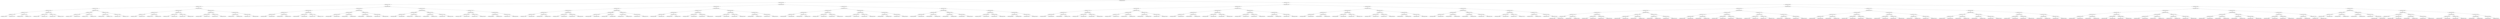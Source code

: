 digraph G{
912535903 [label="Node{data=[6603, 6603]}"]
912535903 -> 571936115
571936115 [label="Node{data=[5860, 5860]}"]
571936115 -> 838278185
838278185 [label="Node{data=[2687, 2687]}"]
838278185 -> 339907081
339907081 [label="Node{data=[1252, 1252]}"]
339907081 -> 54245143
54245143 [label="Node{data=[1236, 1236]}"]
54245143 -> 425545366
425545366 [label="Node{data=[1228, 1228]}"]
425545366 -> 272768960
272768960 [label="Node{data=[1224, 1224]}"]
272768960 -> 277873947
277873947 [label="Node{data=[1047, 1047]}"]
277873947 -> 1313708817
1313708817 [label="Node{data=[1042, 1042]}"]
277873947 -> 1024939440
1024939440 [label="Node{data=[1223, 1223]}"]
272768960 -> 1026286029
1026286029 [label="Node{data=[1226, 1226]}"]
1026286029 -> 763593646
763593646 [label="Node{data=[1225, 1225]}"]
1026286029 -> 263454748
263454748 [label="Node{data=[1227, 1227]}"]
425545366 -> 134839951
134839951 [label="Node{data=[1232, 1232]}"]
134839951 -> 1783546826
1783546826 [label="Node{data=[1230, 1230]}"]
1783546826 -> 1541518302
1541518302 [label="Node{data=[1229, 1229]}"]
1783546826 -> 1954217054
1954217054 [label="Node{data=[1231, 1231]}"]
134839951 -> 927209816
927209816 [label="Node{data=[1234, 1234]}"]
927209816 -> 730389737
730389737 [label="Node{data=[1233, 1233]}"]
927209816 -> 2099377413
2099377413 [label="Node{data=[1235, 1235]}"]
54245143 -> 1587179251
1587179251 [label="Node{data=[1244, 1244]}"]
1587179251 -> 1224946337
1224946337 [label="Node{data=[1240, 1240]}"]
1224946337 -> 612483324
612483324 [label="Node{data=[1238, 1238]}"]
612483324 -> 1450868916
1450868916 [label="Node{data=[1237, 1237]}"]
612483324 -> 1528463742
1528463742 [label="Node{data=[1239, 1239]}"]
1224946337 -> 198977158
198977158 [label="Node{data=[1242, 1242]}"]
198977158 -> 569409825
569409825 [label="Node{data=[1241, 1241]}"]
198977158 -> 596494987
596494987 [label="Node{data=[1243, 1243]}"]
1587179251 -> 739491573
739491573 [label="Node{data=[1248, 1248]}"]
739491573 -> 1175537127
1175537127 [label="Node{data=[1246, 1246]}"]
1175537127 -> 1674390925
1674390925 [label="Node{data=[1245, 1245]}"]
1175537127 -> 786004717
786004717 [label="Node{data=[1247, 1247]}"]
739491573 -> 529305045
529305045 [label="Node{data=[1250, 1250]}"]
529305045 -> 1409211838
1409211838 [label="Node{data=[1249, 1249]}"]
529305045 -> 1507140361
1507140361 [label="Node{data=[1251, 1251]}"]
339907081 -> 1010709708
1010709708 [label="Node{data=[2538, 2538]}"]
1010709708 -> 1193796795
1193796795 [label="Node{data=[1850, 1850]}"]
1193796795 -> 1645335244
1645335244 [label="Node{data=[1256, 1256]}"]
1645335244 -> 304904428
304904428 [label="Node{data=[1254, 1254]}"]
304904428 -> 1610196529
1610196529 [label="Node{data=[1253, 1253]}"]
304904428 -> 662930249
662930249 [label="Node{data=[1255, 1255]}"]
1645335244 -> 1273537223
1273537223 [label="Node{data=[1848, 1848]}"]
1273537223 -> 988960846
988960846 [label="Node{data=[1257, 1257]}"]
1273537223 -> 673753359
673753359 [label="Node{data=[1849, 1849]}"]
1193796795 -> 319483528
319483528 [label="Node{data=[2207, 2207]}"]
319483528 -> 502958260
502958260 [label="Node{data=[1852, 1852]}"]
502958260 -> 904041325
904041325 [label="Node{data=[1851, 1851]}"]
502958260 -> 1483678735
1483678735 [label="Node{data=[2160, 2160]}"]
319483528 -> 475393828
475393828 [label="Node{data=[2440, 2440]}"]
475393828 -> 1428384562
1428384562 [label="Node{data=[2225, 2225]}"]
475393828 -> 1954276096
1954276096 [label="Node{data=[2456, 2456]}"]
1010709708 -> 1435893468
1435893468 [label="Node{data=[2546, 2546]}"]
1435893468 -> 1720321925
1720321925 [label="Node{data=[2542, 2542]}"]
1720321925 -> 683580061
683580061 [label="Node{data=[2540, 2540]}"]
683580061 -> 58068841
58068841 [label="Node{data=[2539, 2539]}"]
683580061 -> 2037347013
2037347013 [label="Node{data=[2541, 2541]}"]
1720321925 -> 1332732994
1332732994 [label="Node{data=[2544, 2544]}"]
1332732994 -> 324658496
324658496 [label="Node{data=[2543, 2543]}"]
1332732994 -> 552058117
552058117 [label="Node{data=[2545, 2545]}"]
1435893468 -> 572267142
572267142 [label="Node{data=[2550, 2550]}"]
572267142 -> 316778355
316778355 [label="Node{data=[2548, 2548]}"]
316778355 -> 1322132362
1322132362 [label="Node{data=[2547, 2547]}"]
316778355 -> 1406968003
1406968003 [label="Node{data=[2549, 2549]}"]
572267142 -> 299259924
299259924 [label="Node{data=[2685, 2685]}"]
299259924 -> 244563810
244563810 [label="Node{data=[2551, 2551]}"]
299259924 -> 838733641
838733641 [label="Node{data=[2686, 2686]}"]
838278185 -> 118647565
118647565 [label="Node{data=[3965, 3965]}"]
118647565 -> 614958339
614958339 [label="Node{data=[3665, 3665]}"]
614958339 -> 937186906
937186906 [label="Node{data=[2695, 2695]}"]
937186906 -> 1989772207
1989772207 [label="Node{data=[2691, 2691]}"]
1989772207 -> 1648870514
1648870514 [label="Node{data=[2689, 2689]}"]
1648870514 -> 2052115108
2052115108 [label="Node{data=[2688, 2688]}"]
1648870514 -> 795553074
795553074 [label="Node{data=[2690, 2690]}"]
1989772207 -> 357914507
357914507 [label="Node{data=[2693, 2693]}"]
357914507 -> 1240298759
1240298759 [label="Node{data=[2692, 2692]}"]
357914507 -> 890540916
890540916 [label="Node{data=[2694, 2694]}"]
937186906 -> 1130379865
1130379865 [label="Node{data=[2699, 2699]}"]
1130379865 -> 2092352689
2092352689 [label="Node{data=[2697, 2697]}"]
2092352689 -> 1590809453
1590809453 [label="Node{data=[2696, 2696]}"]
2092352689 -> 1330607344
1330607344 [label="Node{data=[2698, 2698]}"]
1130379865 -> 222244274
222244274 [label="Node{data=[2731, 2731]}"]
222244274 -> 1206318056
1206318056 [label="Node{data=[2700, 2700]}"]
222244274 -> 402393794
402393794 [label="Node{data=[2744, 2744]}"]
614958339 -> 597693497
597693497 [label="Node{data=[3957, 3957]}"]
597693497 -> 1460072258
1460072258 [label="Node{data=[3953, 3953]}"]
1460072258 -> 655306745
655306745 [label="Node{data=[3932, 3932]}"]
655306745 -> 1347591104
1347591104 [label="Node{data=[3668, 3668]}"]
655306745 -> 1945132079
1945132079 [label="Node{data=[3952, 3952]}"]
1460072258 -> 334287340
334287340 [label="Node{data=[3955, 3955]}"]
334287340 -> 1304577167
1304577167 [label="Node{data=[3954, 3954]}"]
334287340 -> 151673452
151673452 [label="Node{data=[3956, 3956]}"]
597693497 -> 2028629574
2028629574 [label="Node{data=[3961, 3961]}"]
2028629574 -> 234660614
234660614 [label="Node{data=[3959, 3959]}"]
234660614 -> 1380280330
1380280330 [label="Node{data=[3958, 3958]}"]
234660614 -> 164073748
164073748 [label="Node{data=[3960, 3960]}"]
2028629574 -> 586434100
586434100 [label="Node{data=[3963, 3963]}"]
586434100 -> 1249392127
1249392127 [label="Node{data=[3962, 3962]}"]
586434100 -> 864289154
864289154 [label="Node{data=[3964, 3964]}"]
118647565 -> 108947927
108947927 [label="Node{data=[4346, 4346]}"]
108947927 -> 104549066
104549066 [label="Node{data=[4338, 4338]}"]
104549066 -> 224870463
224870463 [label="Node{data=[3969, 3969]}"]
224870463 -> 511498240
511498240 [label="Node{data=[3967, 3967]}"]
511498240 -> 1807297225
1807297225 [label="Node{data=[3966, 3966]}"]
511498240 -> 931680366
931680366 [label="Node{data=[3968, 3968]}"]
224870463 -> 14256152
14256152 [label="Node{data=[4336, 4336]}"]
14256152 -> 2015227099
2015227099 [label="Node{data=[4129, 4129]}"]
14256152 -> 1515220595
1515220595 [label="Node{data=[4337, 4337]}"]
104549066 -> 791567991
791567991 [label="Node{data=[4342, 4342]}"]
791567991 -> 1669044930
1669044930 [label="Node{data=[4340, 4340]}"]
1669044930 -> 1956108610
1956108610 [label="Node{data=[4339, 4339]}"]
1669044930 -> 770511445
770511445 [label="Node{data=[4341, 4341]}"]
791567991 -> 1894595705
1894595705 [label="Node{data=[4344, 4344]}"]
1894595705 -> 1342117164
1342117164 [label="Node{data=[4343, 4343]}"]
1894595705 -> 99129432
99129432 [label="Node{data=[4345, 4345]}"]
108947927 -> 1079135498
1079135498 [label="Node{data=[5277, 5277]}"]
1079135498 -> 1497743245
1497743245 [label="Node{data=[4350, 4350]}"]
1497743245 -> 1847891964
1847891964 [label="Node{data=[4348, 4348]}"]
1847891964 -> 802154552
802154552 [label="Node{data=[4347, 4347]}"]
1847891964 -> 2099763926
2099763926 [label="Node{data=[4349, 4349]}"]
1497743245 -> 166378280
166378280 [label="Node{data=[4352, 4352]}"]
166378280 -> 1127962270
1127962270 [label="Node{data=[4351, 4351]}"]
166378280 -> 325449961
325449961 [label="Node{data=[4353, 4353]}"]
1079135498 -> 1356296505
1356296505 [label="Node{data=[5585, 5585]}"]
1356296505 -> 213427184
213427184 [label="Node{data=[5336, 5336]}"]
213427184 -> 363764575
363764575 [label="Node{data=[5305, 5305]}"]
213427184 -> 699435955
699435955 [label="Node{data=[5544, 5544]}"]
1356296505 -> 1116043525
1116043525 [label="Node{data=[5613, 5613]}"]
1116043525 -> 191620486
191620486 [label="Node{data=[5601, 5601]}"]
1116043525 -> 1786700759
1786700759 [label="Node{data=[5846, 5846]}"]
571936115 -> 1203634232
1203634232 [label="Node{data=[6505, 6505]}"]
1203634232 -> 773457051
773457051 [label="Node{data=[6348, 6348]}"]
773457051 -> 2055836427
2055836427 [label="Node{data=[6332, 6332]}"]
2055836427 -> 1744091094
1744091094 [label="Node{data=[6230, 6230]}"]
1744091094 -> 1350358224
1350358224 [label="Node{data=[6200, 6200]}"]
1350358224 -> 784084120
784084120 [label="Node{data=[6198, 6198]}"]
784084120 -> 404485007
404485007 [label="Node{data=[6197, 6197]}"]
784084120 -> 1511239005
1511239005 [label="Node{data=[6199, 6199]}"]
1350358224 -> 1828665499
1828665499 [label="Node{data=[6228, 6228]}"]
1828665499 -> 602411376
602411376 [label="Node{data=[6201, 6201]}"]
1828665499 -> 1680349449
1680349449 [label="Node{data=[6229, 6229]}"]
1744091094 -> 588654996
588654996 [label="Node{data=[6265, 6265]}"]
588654996 -> 909702797
909702797 [label="Node{data=[6232, 6232]}"]
909702797 -> 1429734059
1429734059 [label="Node{data=[6231, 6231]}"]
909702797 -> 1912387924
1912387924 [label="Node{data=[6239, 6239]}"]
588654996 -> 1664377974
1664377974 [label="Node{data=[6308, 6308]}"]
1664377974 -> 306801155
306801155 [label="Node{data=[6302, 6302]}"]
1664377974 -> 133242811
133242811 [label="Node{data=[6309, 6309]}"]
2055836427 -> 324214792
324214792 [label="Node{data=[6340, 6340]}"]
324214792 -> 1392828864
1392828864 [label="Node{data=[6336, 6336]}"]
1392828864 -> 172261585
172261585 [label="Node{data=[6334, 6334]}"]
172261585 -> 88558309
88558309 [label="Node{data=[6333, 6333]}"]
172261585 -> 262043941
262043941 [label="Node{data=[6335, 6335]}"]
1392828864 -> 2078311415
2078311415 [label="Node{data=[6338, 6338]}"]
2078311415 -> 1435293266
1435293266 [label="Node{data=[6337, 6337]}"]
2078311415 -> 1789116004
1789116004 [label="Node{data=[6339, 6339]}"]
324214792 -> 378053956
378053956 [label="Node{data=[6344, 6344]}"]
378053956 -> 1770550105
1770550105 [label="Node{data=[6342, 6342]}"]
1770550105 -> 1510278780
1510278780 [label="Node{data=[6341, 6341]}"]
1770550105 -> 765645766
765645766 [label="Node{data=[6343, 6343]}"]
378053956 -> 2127819187
2127819187 [label="Node{data=[6346, 6346]}"]
2127819187 -> 1424705419
1424705419 [label="Node{data=[6345, 6345]}"]
2127819187 -> 640650636
640650636 [label="Node{data=[6347, 6347]}"]
773457051 -> 489182828
489182828 [label="Node{data=[6385, 6385]}"]
489182828 -> 2081907219
2081907219 [label="Node{data=[6377, 6377]}"]
2081907219 -> 1917756677
1917756677 [label="Node{data=[6368, 6368]}"]
1917756677 -> 676795693
676795693 [label="Node{data=[6350, 6350]}"]
676795693 -> 2006166909
2006166909 [label="Node{data=[6349, 6349]}"]
676795693 -> 810765926
810765926 [label="Node{data=[6351, 6351]}"]
1917756677 -> 934454244
934454244 [label="Node{data=[6375, 6375]}"]
934454244 -> 660354626
660354626 [label="Node{data=[6374, 6374]}"]
934454244 -> 1305386897
1305386897 [label="Node{data=[6376, 6376]}"]
2081907219 -> 1732565040
1732565040 [label="Node{data=[6381, 6381]}"]
1732565040 -> 1170995903
1170995903 [label="Node{data=[6379, 6379]}"]
1170995903 -> 56834658
56834658 [label="Node{data=[6378, 6378]}"]
1170995903 -> 988290952
988290952 [label="Node{data=[6380, 6380]}"]
1732565040 -> 2066535869
2066535869 [label="Node{data=[6383, 6383]}"]
2066535869 -> 1630066277
1630066277 [label="Node{data=[6382, 6382]}"]
2066535869 -> 2072137736
2072137736 [label="Node{data=[6384, 6384]}"]
489182828 -> 23856303
23856303 [label="Node{data=[6393, 6393]}"]
23856303 -> 477149186
477149186 [label="Node{data=[6389, 6389]}"]
477149186 -> 994889239
994889239 [label="Node{data=[6387, 6387]}"]
994889239 -> 1386732390
1386732390 [label="Node{data=[6386, 6386]}"]
994889239 -> 865072353
865072353 [label="Node{data=[6388, 6388]}"]
477149186 -> 707197498
707197498 [label="Node{data=[6391, 6391]}"]
707197498 -> 2001184031
2001184031 [label="Node{data=[6390, 6390]}"]
707197498 -> 467086458
467086458 [label="Node{data=[6392, 6392]}"]
23856303 -> 1463024413
1463024413 [label="Node{data=[6501, 6501]}"]
1463024413 -> 1247362283
1247362283 [label="Node{data=[6395, 6395]}"]
1247362283 -> 16517090
16517090 [label="Node{data=[6394, 6394]}"]
1247362283 -> 585785211
585785211 [label="Node{data=[6416, 6416]}"]
1463024413 -> 1783210792
1783210792 [label="Node{data=[6503, 6503]}"]
1783210792 -> 1769239790
1769239790 [label="Node{data=[6502, 6502]}"]
1783210792 -> 165133621
165133621 [label="Node{data=[6504, 6504]}"]
1203634232 -> 2041985779
2041985779 [label="Node{data=[6537, 6537]}"]
2041985779 -> 1589745166
1589745166 [label="Node{data=[6521, 6521]}"]
1589745166 -> 341334588
341334588 [label="Node{data=[6513, 6513]}"]
341334588 -> 542270359
542270359 [label="Node{data=[6509, 6509]}"]
542270359 -> 1752937676
1752937676 [label="Node{data=[6507, 6507]}"]
1752937676 -> 987250219
987250219 [label="Node{data=[6506, 6506]}"]
1752937676 -> 1812400886
1812400886 [label="Node{data=[6508, 6508]}"]
542270359 -> 1601868346
1601868346 [label="Node{data=[6511, 6511]}"]
1601868346 -> 1787990221
1787990221 [label="Node{data=[6510, 6510]}"]
1601868346 -> 289460946
289460946 [label="Node{data=[6512, 6512]}"]
341334588 -> 1162095286
1162095286 [label="Node{data=[6517, 6517]}"]
1162095286 -> 1311021926
1311021926 [label="Node{data=[6515, 6515]}"]
1311021926 -> 818839191
818839191 [label="Node{data=[6514, 6514]}"]
1311021926 -> 663747614
663747614 [label="Node{data=[6516, 6516]}"]
1162095286 -> 1132098499
1132098499 [label="Node{data=[6519, 6519]}"]
1132098499 -> 703545185
703545185 [label="Node{data=[6518, 6518]}"]
1132098499 -> 1779881485
1779881485 [label="Node{data=[6520, 6520]}"]
1589745166 -> 841070685
841070685 [label="Node{data=[6529, 6529]}"]
841070685 -> 584397233
584397233 [label="Node{data=[6525, 6525]}"]
584397233 -> 1913722557
1913722557 [label="Node{data=[6523, 6523]}"]
1913722557 -> 778768460
778768460 [label="Node{data=[6522, 6522]}"]
1913722557 -> 297248396
297248396 [label="Node{data=[6524, 6524]}"]
584397233 -> 442779058
442779058 [label="Node{data=[6527, 6527]}"]
442779058 -> 1622805693
1622805693 [label="Node{data=[6526, 6526]}"]
442779058 -> 371558806
371558806 [label="Node{data=[6528, 6528]}"]
841070685 -> 973790744
973790744 [label="Node{data=[6533, 6533]}"]
973790744 -> 50021694
50021694 [label="Node{data=[6531, 6531]}"]
50021694 -> 840199736
840199736 [label="Node{data=[6530, 6530]}"]
50021694 -> 147269845
147269845 [label="Node{data=[6532, 6532]}"]
973790744 -> 1683082699
1683082699 [label="Node{data=[6535, 6535]}"]
1683082699 -> 1021028042
1021028042 [label="Node{data=[6534, 6534]}"]
1683082699 -> 766470855
766470855 [label="Node{data=[6536, 6536]}"]
2041985779 -> 471821863
471821863 [label="Node{data=[6561, 6561]}"]
471821863 -> 1993000954
1993000954 [label="Node{data=[6553, 6553]}"]
1993000954 -> 398901791
398901791 [label="Node{data=[6549, 6549]}"]
398901791 -> 1097427826
1097427826 [label="Node{data=[6539, 6539]}"]
1097427826 -> 652237614
652237614 [label="Node{data=[6538, 6538]}"]
1097427826 -> 112569631
112569631 [label="Node{data=[6540, 6540]}"]
398901791 -> 658653676
658653676 [label="Node{data=[6551, 6551]}"]
658653676 -> 763006093
763006093 [label="Node{data=[6550, 6550]}"]
658653676 -> 166173479
166173479 [label="Node{data=[6552, 6552]}"]
1993000954 -> 579928657
579928657 [label="Node{data=[6557, 6557]}"]
579928657 -> 401173198
401173198 [label="Node{data=[6555, 6555]}"]
401173198 -> 1846448730
1846448730 [label="Node{data=[6554, 6554]}"]
401173198 -> 1535447583
1535447583 [label="Node{data=[6556, 6556]}"]
579928657 -> 1907101876
1907101876 [label="Node{data=[6559, 6559]}"]
1907101876 -> 760195925
760195925 [label="Node{data=[6558, 6558]}"]
1907101876 -> 927555812
927555812 [label="Node{data=[6560, 6560]}"]
471821863 -> 1143970296
1143970296 [label="Node{data=[6595, 6595]}"]
1143970296 -> 1435961465
1435961465 [label="Node{data=[6591, 6591]}"]
1435961465 -> 89261213
89261213 [label="Node{data=[6589, 6589]}"]
89261213 -> 2036337299
2036337299 [label="Node{data=[6573, 6573]}"]
89261213 -> 1102625822
1102625822 [label="Node{data=[6590, 6590]}"]
1435961465 -> 738304144
738304144 [label="Node{data=[6593, 6593]}"]
738304144 -> 971128673
971128673 [label="Node{data=[6592, 6592]}"]
738304144 -> 1085247068
1085247068 [label="Node{data=[6594, 6594]}"]
1143970296 -> 1148420635
1148420635 [label="Node{data=[6599, 6599]}"]
1148420635 -> 1700245285
1700245285 [label="Node{data=[6597, 6597]}"]
1700245285 -> 1306955225
1306955225 [label="Node{data=[6596, 6596]}"]
1700245285 -> 1904682839
1904682839 [label="Node{data=[6598, 6598]}"]
1148420635 -> 691802150
691802150 [label="Node{data=[6601, 6601]}"]
691802150 -> 1909107875
1909107875 [label="Node{data=[6600, 6600]}"]
691802150 -> 146501382
146501382 [label="Node{data=[6602, 6602]}"]
912535903 -> 1078877401
1078877401 [label="Node{data=[9421, 9421]}"]
1078877401 -> 163240406
163240406 [label="Node{data=[9357, 9357]}"]
163240406 -> 758240246
758240246 [label="Node{data=[9325, 9325]}"]
758240246 -> 2124503561
2124503561 [label="Node{data=[9309, 9309]}"]
2124503561 -> 1287354768
1287354768 [label="Node{data=[7797, 7797]}"]
1287354768 -> 328232376
328232376 [label="Node{data=[6607, 6607]}"]
328232376 -> 807248479
807248479 [label="Node{data=[6605, 6605]}"]
807248479 -> 1150863175
1150863175 [label="Node{data=[6604, 6604]}"]
807248479 -> 1400394173
1400394173 [label="Node{data=[6606, 6606]}"]
328232376 -> 1125452743
1125452743 [label="Node{data=[7348, 7348]}"]
1125452743 -> 516376224
516376224 [label="Node{data=[6638, 6638]}"]
1125452743 -> 476518592
476518592 [label="Node{data=[7796, 7796]}"]
1287354768 -> 218322760
218322760 [label="Node{data=[9305, 9305]}"]
218322760 -> 1713585692
1713585692 [label="Node{data=[9198, 9198]}"]
1713585692 -> 1123391038
1123391038 [label="Node{data=[8407, 8407]}"]
1713585692 -> 1718630328
1718630328 [label="Node{data=[9304, 9304]}"]
218322760 -> 1902019881
1902019881 [label="Node{data=[9307, 9307]}"]
1902019881 -> 242386624
242386624 [label="Node{data=[9306, 9306]}"]
1902019881 -> 1616426326
1616426326 [label="Node{data=[9308, 9308]}"]
2124503561 -> 133337874
133337874 [label="Node{data=[9317, 9317]}"]
133337874 -> 33569032
33569032 [label="Node{data=[9313, 9313]}"]
33569032 -> 408877838
408877838 [label="Node{data=[9311, 9311]}"]
408877838 -> 1032392534
1032392534 [label="Node{data=[9310, 9310]}"]
408877838 -> 787505654
787505654 [label="Node{data=[9312, 9312]}"]
33569032 -> 758895961
758895961 [label="Node{data=[9315, 9315]}"]
758895961 -> 1112726907
1112726907 [label="Node{data=[9314, 9314]}"]
758895961 -> 936675800
936675800 [label="Node{data=[9316, 9316]}"]
133337874 -> 445034757
445034757 [label="Node{data=[9321, 9321]}"]
445034757 -> 1776565777
1776565777 [label="Node{data=[9319, 9319]}"]
1776565777 -> 1024040787
1024040787 [label="Node{data=[9318, 9318]}"]
1776565777 -> 780163939
780163939 [label="Node{data=[9320, 9320]}"]
445034757 -> 27384111
27384111 [label="Node{data=[9323, 9323]}"]
27384111 -> 1232956348
1232956348 [label="Node{data=[9322, 9322]}"]
27384111 -> 947885767
947885767 [label="Node{data=[9324, 9324]}"]
758240246 -> 344496616
344496616 [label="Node{data=[9341, 9341]}"]
344496616 -> 460280567
460280567 [label="Node{data=[9333, 9333]}"]
460280567 -> 971893421
971893421 [label="Node{data=[9329, 9329]}"]
971893421 -> 2103479033
2103479033 [label="Node{data=[9327, 9327]}"]
2103479033 -> 762780516
762780516 [label="Node{data=[9326, 9326]}"]
2103479033 -> 1282280663
1282280663 [label="Node{data=[9328, 9328]}"]
971893421 -> 444608373
444608373 [label="Node{data=[9331, 9331]}"]
444608373 -> 1674463646
1674463646 [label="Node{data=[9330, 9330]}"]
444608373 -> 1995948728
1995948728 [label="Node{data=[9332, 9332]}"]
460280567 -> 1245933573
1245933573 [label="Node{data=[9337, 9337]}"]
1245933573 -> 1361253823
1361253823 [label="Node{data=[9335, 9335]}"]
1361253823 -> 1076896956
1076896956 [label="Node{data=[9334, 9334]}"]
1361253823 -> 135977984
135977984 [label="Node{data=[9336, 9336]}"]
1245933573 -> 1493714526
1493714526 [label="Node{data=[9339, 9339]}"]
1493714526 -> 282017325
282017325 [label="Node{data=[9338, 9338]}"]
1493714526 -> 1369177420
1369177420 [label="Node{data=[9340, 9340]}"]
344496616 -> 264225187
264225187 [label="Node{data=[9349, 9349]}"]
264225187 -> 337530044
337530044 [label="Node{data=[9345, 9345]}"]
337530044 -> 2110338628
2110338628 [label="Node{data=[9343, 9343]}"]
2110338628 -> 1941361964
1941361964 [label="Node{data=[9342, 9342]}"]
2110338628 -> 49655840
49655840 [label="Node{data=[9344, 9344]}"]
337530044 -> 1692956526
1692956526 [label="Node{data=[9347, 9347]}"]
1692956526 -> 1353123489
1353123489 [label="Node{data=[9346, 9346]}"]
1692956526 -> 360560172
360560172 [label="Node{data=[9348, 9348]}"]
264225187 -> 975597587
975597587 [label="Node{data=[9353, 9353]}"]
975597587 -> 500310846
500310846 [label="Node{data=[9351, 9351]}"]
500310846 -> 1973988395
1973988395 [label="Node{data=[9350, 9350]}"]
500310846 -> 228374628
228374628 [label="Node{data=[9352, 9352]}"]
975597587 -> 70510380
70510380 [label="Node{data=[9355, 9355]}"]
70510380 -> 150269767
150269767 [label="Node{data=[9354, 9354]}"]
70510380 -> 940426118
940426118 [label="Node{data=[9356, 9356]}"]
163240406 -> 1345983355
1345983355 [label="Node{data=[9389, 9389]}"]
1345983355 -> 1261143255
1261143255 [label="Node{data=[9373, 9373]}"]
1261143255 -> 1686815778
1686815778 [label="Node{data=[9365, 9365]}"]
1686815778 -> 843922118
843922118 [label="Node{data=[9361, 9361]}"]
843922118 -> 854349375
854349375 [label="Node{data=[9359, 9359]}"]
854349375 -> 628515209
628515209 [label="Node{data=[9358, 9358]}"]
854349375 -> 393153233
393153233 [label="Node{data=[9360, 9360]}"]
843922118 -> 1286576624
1286576624 [label="Node{data=[9363, 9363]}"]
1286576624 -> 480404468
480404468 [label="Node{data=[9362, 9362]}"]
1286576624 -> 181285824
181285824 [label="Node{data=[9364, 9364]}"]
1686815778 -> 1704495562
1704495562 [label="Node{data=[9369, 9369]}"]
1704495562 -> 1439235216
1439235216 [label="Node{data=[9367, 9367]}"]
1439235216 -> 1517979678
1517979678 [label="Node{data=[9366, 9366]}"]
1439235216 -> 559014050
559014050 [label="Node{data=[9368, 9368]}"]
1704495562 -> 2550683
2550683 [label="Node{data=[9371, 9371]}"]
2550683 -> 303606643
303606643 [label="Node{data=[9370, 9370]}"]
2550683 -> 481098582
481098582 [label="Node{data=[9372, 9372]}"]
1261143255 -> 844520593
844520593 [label="Node{data=[9381, 9381]}"]
844520593 -> 94045043
94045043 [label="Node{data=[9377, 9377]}"]
94045043 -> 1385132928
1385132928 [label="Node{data=[9375, 9375]}"]
1385132928 -> 696403148
696403148 [label="Node{data=[9374, 9374]}"]
1385132928 -> 691021753
691021753 [label="Node{data=[9376, 9376]}"]
94045043 -> 1953315191
1953315191 [label="Node{data=[9379, 9379]}"]
1953315191 -> 1566000905
1566000905 [label="Node{data=[9378, 9378]}"]
1953315191 -> 1724439627
1724439627 [label="Node{data=[9380, 9380]}"]
844520593 -> 1315775172
1315775172 [label="Node{data=[9385, 9385]}"]
1315775172 -> 1398148351
1398148351 [label="Node{data=[9383, 9383]}"]
1398148351 -> 878605971
878605971 [label="Node{data=[9382, 9382]}"]
1398148351 -> 349490903
349490903 [label="Node{data=[9384, 9384]}"]
1315775172 -> 864597387
864597387 [label="Node{data=[9387, 9387]}"]
864597387 -> 1356494577
1356494577 [label="Node{data=[9386, 9386]}"]
864597387 -> 393705623
393705623 [label="Node{data=[9388, 9388]}"]
1345983355 -> 627551960
627551960 [label="Node{data=[9405, 9405]}"]
627551960 -> 1396011794
1396011794 [label="Node{data=[9397, 9397]}"]
1396011794 -> 1356593787
1356593787 [label="Node{data=[9393, 9393]}"]
1356593787 -> 2093253431
2093253431 [label="Node{data=[9391, 9391]}"]
2093253431 -> 1682826009
1682826009 [label="Node{data=[9390, 9390]}"]
2093253431 -> 479764833
479764833 [label="Node{data=[9392, 9392]}"]
1356593787 -> 320833707
320833707 [label="Node{data=[9395, 9395]}"]
320833707 -> 1260027076
1260027076 [label="Node{data=[9394, 9394]}"]
320833707 -> 1078201237
1078201237 [label="Node{data=[9396, 9396]}"]
1396011794 -> 420362581
420362581 [label="Node{data=[9401, 9401]}"]
420362581 -> 1983619087
1983619087 [label="Node{data=[9399, 9399]}"]
1983619087 -> 1851727440
1851727440 [label="Node{data=[9398, 9398]}"]
1983619087 -> 237480109
237480109 [label="Node{data=[9400, 9400]}"]
420362581 -> 1712061613
1712061613 [label="Node{data=[9403, 9403]}"]
1712061613 -> 1293616059
1293616059 [label="Node{data=[9402, 9402]}"]
1712061613 -> 1528834518
1528834518 [label="Node{data=[9404, 9404]}"]
627551960 -> 1752269023
1752269023 [label="Node{data=[9413, 9413]}"]
1752269023 -> 1361508328
1361508328 [label="Node{data=[9409, 9409]}"]
1361508328 -> 1144336556
1144336556 [label="Node{data=[9407, 9407]}"]
1144336556 -> 503439205
503439205 [label="Node{data=[9406, 9406]}"]
1144336556 -> 2056438530
2056438530 [label="Node{data=[9408, 9408]}"]
1361508328 -> 485351951
485351951 [label="Node{data=[9411, 9411]}"]
485351951 -> 1898975598
1898975598 [label="Node{data=[9410, 9410]}"]
485351951 -> 1633288922
1633288922 [label="Node{data=[9412, 9412]}"]
1752269023 -> 222058272
222058272 [label="Node{data=[9417, 9417]}"]
222058272 -> 2117214482
2117214482 [label="Node{data=[9415, 9415]}"]
2117214482 -> 267973851
267973851 [label="Node{data=[9414, 9414]}"]
2117214482 -> 1040542508
1040542508 [label="Node{data=[9416, 9416]}"]
222058272 -> 1374662299
1374662299 [label="Node{data=[9419, 9419]}"]
1374662299 -> 1044004613
1044004613 [label="Node{data=[9418, 9418]}"]
1374662299 -> 1991002677
1991002677 [label="Node{data=[9420, 9420]}"]
1078877401 -> 1667564487
1667564487 [label="Node{data=[9549, 9549]}"]
1667564487 -> 1330831942
1330831942 [label="Node{data=[9485, 9485]}"]
1330831942 -> 545205950
545205950 [label="Node{data=[9453, 9453]}"]
545205950 -> 873870694
873870694 [label="Node{data=[9437, 9437]}"]
873870694 -> 2133222168
2133222168 [label="Node{data=[9429, 9429]}"]
2133222168 -> 658435688
658435688 [label="Node{data=[9425, 9425]}"]
658435688 -> 2129473263
2129473263 [label="Node{data=[9423, 9423]}"]
2129473263 -> 2069207377
2069207377 [label="Node{data=[9422, 9422]}"]
2129473263 -> 933694336
933694336 [label="Node{data=[9424, 9424]}"]
658435688 -> 1740308146
1740308146 [label="Node{data=[9427, 9427]}"]
1740308146 -> 1882664700
1882664700 [label="Node{data=[9426, 9426]}"]
1740308146 -> 662683322
662683322 [label="Node{data=[9428, 9428]}"]
2133222168 -> 671828702
671828702 [label="Node{data=[9433, 9433]}"]
671828702 -> 410287619
410287619 [label="Node{data=[9431, 9431]}"]
410287619 -> 1367204671
1367204671 [label="Node{data=[9430, 9430]}"]
410287619 -> 187506116
187506116 [label="Node{data=[9432, 9432]}"]
671828702 -> 2038627269
2038627269 [label="Node{data=[9435, 9435]}"]
2038627269 -> 1111295632
1111295632 [label="Node{data=[9434, 9434]}"]
2038627269 -> 2087150067
2087150067 [label="Node{data=[9436, 9436]}"]
873870694 -> 533168262
533168262 [label="Node{data=[9445, 9445]}"]
533168262 -> 1903500392
1903500392 [label="Node{data=[9441, 9441]}"]
1903500392 -> 1532403024
1532403024 [label="Node{data=[9439, 9439]}"]
1532403024 -> 486082352
486082352 [label="Node{data=[9438, 9438]}"]
1532403024 -> 1067018137
1067018137 [label="Node{data=[9440, 9440]}"]
1903500392 -> 1725344350
1725344350 [label="Node{data=[9443, 9443]}"]
1725344350 -> 159717321
159717321 [label="Node{data=[9442, 9442]}"]
1725344350 -> 1561416014
1561416014 [label="Node{data=[9444, 9444]}"]
533168262 -> 692080858
692080858 [label="Node{data=[9449, 9449]}"]
692080858 -> 2056756214
2056756214 [label="Node{data=[9447, 9447]}"]
2056756214 -> 1536024626
1536024626 [label="Node{data=[9446, 9446]}"]
2056756214 -> 213991724
213991724 [label="Node{data=[9448, 9448]}"]
692080858 -> 665585390
665585390 [label="Node{data=[9451, 9451]}"]
665585390 -> 1638035910
1638035910 [label="Node{data=[9450, 9450]}"]
665585390 -> 1436193200
1436193200 [label="Node{data=[9452, 9452]}"]
545205950 -> 1398043150
1398043150 [label="Node{data=[9469, 9469]}"]
1398043150 -> 336107004
336107004 [label="Node{data=[9461, 9461]}"]
336107004 -> 1725360890
1725360890 [label="Node{data=[9457, 9457]}"]
1725360890 -> 1732305025
1732305025 [label="Node{data=[9455, 9455]}"]
1732305025 -> 393493093
393493093 [label="Node{data=[9454, 9454]}"]
1732305025 -> 1191438850
1191438850 [label="Node{data=[9456, 9456]}"]
1725360890 -> 374556962
374556962 [label="Node{data=[9459, 9459]}"]
374556962 -> 1995958145
1995958145 [label="Node{data=[9458, 9458]}"]
374556962 -> 1088834600
1088834600 [label="Node{data=[9460, 9460]}"]
336107004 -> 409857484
409857484 [label="Node{data=[9465, 9465]}"]
409857484 -> 352042426
352042426 [label="Node{data=[9463, 9463]}"]
352042426 -> 1568250699
1568250699 [label="Node{data=[9462, 9462]}"]
352042426 -> 797711296
797711296 [label="Node{data=[9464, 9464]}"]
409857484 -> 1484296304
1484296304 [label="Node{data=[9467, 9467]}"]
1484296304 -> 296218792
296218792 [label="Node{data=[9466, 9466]}"]
1484296304 -> 9802260
9802260 [label="Node{data=[9468, 9468]}"]
1398043150 -> 1334365149
1334365149 [label="Node{data=[9477, 9477]}"]
1334365149 -> 1399798092
1399798092 [label="Node{data=[9473, 9473]}"]
1399798092 -> 2103685433
2103685433 [label="Node{data=[9471, 9471]}"]
2103685433 -> 1363843507
1363843507 [label="Node{data=[9470, 9470]}"]
2103685433 -> 1477801572
1477801572 [label="Node{data=[9472, 9472]}"]
1399798092 -> 1914339699
1914339699 [label="Node{data=[9475, 9475]}"]
1914339699 -> 303041648
303041648 [label="Node{data=[9474, 9474]}"]
1914339699 -> 387090560
387090560 [label="Node{data=[9476, 9476]}"]
1334365149 -> 1682401872
1682401872 [label="Node{data=[9481, 9481]}"]
1682401872 -> 1114664626
1114664626 [label="Node{data=[9479, 9479]}"]
1114664626 -> 1351719168
1351719168 [label="Node{data=[9478, 9478]}"]
1114664626 -> 1405377818
1405377818 [label="Node{data=[9480, 9480]}"]
1682401872 -> 210680024
210680024 [label="Node{data=[9483, 9483]}"]
210680024 -> 1296716293
1296716293 [label="Node{data=[9482, 9482]}"]
210680024 -> 290429749
290429749 [label="Node{data=[9484, 9484]}"]
1330831942 -> 1620195467
1620195467 [label="Node{data=[9517, 9517]}"]
1620195467 -> 421729337
421729337 [label="Node{data=[9501, 9501]}"]
421729337 -> 115783522
115783522 [label="Node{data=[9493, 9493]}"]
115783522 -> 1797067448
1797067448 [label="Node{data=[9489, 9489]}"]
1797067448 -> 440019248
440019248 [label="Node{data=[9487, 9487]}"]
440019248 -> 465138834
465138834 [label="Node{data=[9486, 9486]}"]
440019248 -> 685215008
685215008 [label="Node{data=[9488, 9488]}"]
1797067448 -> 735892048
735892048 [label="Node{data=[9491, 9491]}"]
735892048 -> 1617173938
1617173938 [label="Node{data=[9490, 9490]}"]
735892048 -> 816441544
816441544 [label="Node{data=[9492, 9492]}"]
115783522 -> 612617584
612617584 [label="Node{data=[9497, 9497]}"]
612617584 -> 1770051042
1770051042 [label="Node{data=[9495, 9495]}"]
1770051042 -> 692706541
692706541 [label="Node{data=[9494, 9494]}"]
1770051042 -> 1448713892
1448713892 [label="Node{data=[9496, 9496]}"]
612617584 -> 1821057362
1821057362 [label="Node{data=[9499, 9499]}"]
1821057362 -> 63690468
63690468 [label="Node{data=[9498, 9498]}"]
1821057362 -> 1677909188
1677909188 [label="Node{data=[9500, 9500]}"]
421729337 -> 2125779550
2125779550 [label="Node{data=[9509, 9509]}"]
2125779550 -> 1266744683
1266744683 [label="Node{data=[9505, 9505]}"]
1266744683 -> 371293705
371293705 [label="Node{data=[9503, 9503]}"]
371293705 -> 1681356021
1681356021 [label="Node{data=[9502, 9502]}"]
371293705 -> 1011448847
1011448847 [label="Node{data=[9504, 9504]}"]
1266744683 -> 1886303560
1886303560 [label="Node{data=[9507, 9507]}"]
1886303560 -> 1830968442
1830968442 [label="Node{data=[9506, 9506]}"]
1886303560 -> 846007799
846007799 [label="Node{data=[9508, 9508]}"]
2125779550 -> 1169401521
1169401521 [label="Node{data=[9513, 9513]}"]
1169401521 -> 1081253818
1081253818 [label="Node{data=[9511, 9511]}"]
1081253818 -> 1062001218
1062001218 [label="Node{data=[9510, 9510]}"]
1081253818 -> 1695841001
1695841001 [label="Node{data=[9512, 9512]}"]
1169401521 -> 1028312788
1028312788 [label="Node{data=[9515, 9515]}"]
1028312788 -> 1762724232
1762724232 [label="Node{data=[9514, 9514]}"]
1028312788 -> 810958882
810958882 [label="Node{data=[9516, 9516]}"]
1620195467 -> 1993586675
1993586675 [label="Node{data=[9533, 9533]}"]
1993586675 -> 495250323
495250323 [label="Node{data=[9525, 9525]}"]
495250323 -> 2092498146
2092498146 [label="Node{data=[9521, 9521]}"]
2092498146 -> 2121135111
2121135111 [label="Node{data=[9519, 9519]}"]
2121135111 -> 367699990
367699990 [label="Node{data=[9518, 9518]}"]
2121135111 -> 789053771
789053771 [label="Node{data=[9520, 9520]}"]
2092498146 -> 351057828
351057828 [label="Node{data=[9523, 9523]}"]
351057828 -> 95462642
95462642 [label="Node{data=[9522, 9522]}"]
351057828 -> 1163531850
1163531850 [label="Node{data=[9524, 9524]}"]
495250323 -> 708265459
708265459 [label="Node{data=[9529, 9529]}"]
708265459 -> 1536657030
1536657030 [label="Node{data=[9527, 9527]}"]
1536657030 -> 1535131186
1535131186 [label="Node{data=[9526, 9526]}"]
1536657030 -> 1325243214
1325243214 [label="Node{data=[9528, 9528]}"]
708265459 -> 1584744383
1584744383 [label="Node{data=[9531, 9531]}"]
1584744383 -> 967924033
967924033 [label="Node{data=[9530, 9530]}"]
1584744383 -> 1671070187
1671070187 [label="Node{data=[9532, 9532]}"]
1993586675 -> 1100955965
1100955965 [label="Node{data=[9541, 9541]}"]
1100955965 -> 891534862
891534862 [label="Node{data=[9537, 9537]}"]
891534862 -> 116097722
116097722 [label="Node{data=[9535, 9535]}"]
116097722 -> 835309141
835309141 [label="Node{data=[9534, 9534]}"]
116097722 -> 182773752
182773752 [label="Node{data=[9536, 9536]}"]
891534862 -> 580909924
580909924 [label="Node{data=[9539, 9539]}"]
580909924 -> 2017149919
2017149919 [label="Node{data=[9538, 9538]}"]
580909924 -> 125796843
125796843 [label="Node{data=[9540, 9540]}"]
1100955965 -> 713653723
713653723 [label="Node{data=[9545, 9545]}"]
713653723 -> 2005985077
2005985077 [label="Node{data=[9543, 9543]}"]
2005985077 -> 1435989923
1435989923 [label="Node{data=[9542, 9542]}"]
2005985077 -> 773641251
773641251 [label="Node{data=[9544, 9544]}"]
713653723 -> 1327104926
1327104926 [label="Node{data=[9547, 9547]}"]
1327104926 -> 1061420039
1061420039 [label="Node{data=[9546, 9546]}"]
1327104926 -> 1367850531
1367850531 [label="Node{data=[9548, 9548]}"]
1667564487 -> 426956284
426956284 [label="Node{data=[9613, 9613]}"]
426956284 -> 107688895
107688895 [label="Node{data=[9581, 9581]}"]
107688895 -> 652756145
652756145 [label="Node{data=[9565, 9565]}"]
652756145 -> 1249018089
1249018089 [label="Node{data=[9557, 9557]}"]
1249018089 -> 1168138606
1168138606 [label="Node{data=[9553, 9553]}"]
1168138606 -> 445207726
445207726 [label="Node{data=[9551, 9551]}"]
445207726 -> 2124433026
2124433026 [label="Node{data=[9550, 9550]}"]
445207726 -> 537654391
537654391 [label="Node{data=[9552, 9552]}"]
1168138606 -> 1726372361
1726372361 [label="Node{data=[9555, 9555]}"]
1726372361 -> 907693663
907693663 [label="Node{data=[9554, 9554]}"]
1726372361 -> 1257409096
1257409096 [label="Node{data=[9556, 9556]}"]
1249018089 -> 900032301
900032301 [label="Node{data=[9561, 9561]}"]
900032301 -> 1632064898
1632064898 [label="Node{data=[9559, 9559]}"]
1632064898 -> 97224515
97224515 [label="Node{data=[9558, 9558]}"]
1632064898 -> 1538653560
1538653560 [label="Node{data=[9560, 9560]}"]
900032301 -> 1169646892
1169646892 [label="Node{data=[9563, 9563]}"]
1169646892 -> 503829341
503829341 [label="Node{data=[9562, 9562]}"]
1169646892 -> 1194307137
1194307137 [label="Node{data=[9564, 9564]}"]
652756145 -> 864404961
864404961 [label="Node{data=[9573, 9573]}"]
864404961 -> 1298483384
1298483384 [label="Node{data=[9569, 9569]}"]
1298483384 -> 1834547058
1834547058 [label="Node{data=[9567, 9567]}"]
1834547058 -> 1463746878
1463746878 [label="Node{data=[9566, 9566]}"]
1834547058 -> 1242066165
1242066165 [label="Node{data=[9568, 9568]}"]
1298483384 -> 768597380
768597380 [label="Node{data=[9571, 9571]}"]
768597380 -> 126245928
126245928 [label="Node{data=[9570, 9570]}"]
768597380 -> 673155863
673155863 [label="Node{data=[9572, 9572]}"]
864404961 -> 569976101
569976101 [label="Node{data=[9577, 9577]}"]
569976101 -> 1921642339
1921642339 [label="Node{data=[9575, 9575]}"]
1921642339 -> 1197181446
1197181446 [label="Node{data=[9574, 9574]}"]
1921642339 -> 331937481
331937481 [label="Node{data=[9576, 9576]}"]
569976101 -> 2070952344
2070952344 [label="Node{data=[9579, 9579]}"]
2070952344 -> 1178542946
1178542946 [label="Node{data=[9578, 9578]}"]
2070952344 -> 1571789337
1571789337 [label="Node{data=[9580, 9580]}"]
107688895 -> 151339483
151339483 [label="Node{data=[9597, 9597]}"]
151339483 -> 1942160794
1942160794 [label="Node{data=[9589, 9589]}"]
1942160794 -> 1280842931
1280842931 [label="Node{data=[9585, 9585]}"]
1280842931 -> 1837508723
1837508723 [label="Node{data=[9583, 9583]}"]
1837508723 -> 1320073089
1320073089 [label="Node{data=[9582, 9582]}"]
1837508723 -> 623543323
623543323 [label="Node{data=[9584, 9584]}"]
1280842931 -> 698071433
698071433 [label="Node{data=[9587, 9587]}"]
698071433 -> 1963116921
1963116921 [label="Node{data=[9586, 9586]}"]
698071433 -> 1311468263
1311468263 [label="Node{data=[9588, 9588]}"]
1942160794 -> 1062221157
1062221157 [label="Node{data=[9593, 9593]}"]
1062221157 -> 1274254583
1274254583 [label="Node{data=[9591, 9591]}"]
1274254583 -> 685360625
685360625 [label="Node{data=[9590, 9590]}"]
1274254583 -> 1035009631
1035009631 [label="Node{data=[9592, 9592]}"]
1062221157 -> 66391953
66391953 [label="Node{data=[9595, 9595]}"]
66391953 -> 1425438516
1425438516 [label="Node{data=[9594, 9594]}"]
66391953 -> 845596182
845596182 [label="Node{data=[9596, 9596]}"]
151339483 -> 136217603
136217603 [label="Node{data=[9605, 9605]}"]
136217603 -> 591170326
591170326 [label="Node{data=[9601, 9601]}"]
591170326 -> 1150551954
1150551954 [label="Node{data=[9599, 9599]}"]
1150551954 -> 1086730080
1086730080 [label="Node{data=[9598, 9598]}"]
1150551954 -> 1006929383
1006929383 [label="Node{data=[9600, 9600]}"]
591170326 -> 2066206026
2066206026 [label="Node{data=[9603, 9603]}"]
2066206026 -> 527166763
527166763 [label="Node{data=[9602, 9602]}"]
2066206026 -> 1856470153
1856470153 [label="Node{data=[9604, 9604]}"]
136217603 -> 1981081351
1981081351 [label="Node{data=[9609, 9609]}"]
1981081351 -> 865872146
865872146 [label="Node{data=[9607, 9607]}"]
865872146 -> 1943967999
1943967999 [label="Node{data=[9606, 9606]}"]
865872146 -> 650699065
650699065 [label="Node{data=[9608, 9608]}"]
1981081351 -> 2008356408
2008356408 [label="Node{data=[9611, 9611]}"]
2008356408 -> 632517989
632517989 [label="Node{data=[9610, 9610]}"]
2008356408 -> 573380684
573380684 [label="Node{data=[9612, 9612]}"]
426956284 -> 1133376537
1133376537 [label="Node{data=[9629, 9629]}"]
1133376537 -> 475410054
475410054 [label="Node{data=[9621, 9621]}"]
475410054 -> 577796148
577796148 [label="Node{data=[9617, 9617]}"]
577796148 -> 1758853966
1758853966 [label="Node{data=[9615, 9615]}"]
1758853966 -> 1154807665
1154807665 [label="Node{data=[9614, 9614]}"]
1758853966 -> 1776014195
1776014195 [label="Node{data=[9616, 9616]}"]
577796148 -> 1212917668
1212917668 [label="Node{data=[9619, 9619]}"]
1212917668 -> 251869800
251869800 [label="Node{data=[9618, 9618]}"]
1212917668 -> 1812937606
1812937606 [label="Node{data=[9620, 9620]}"]
475410054 -> 1534602559
1534602559 [label="Node{data=[9625, 9625]}"]
1534602559 -> 1318831987
1318831987 [label="Node{data=[9623, 9623]}"]
1318831987 -> 1490904242
1490904242 [label="Node{data=[9622, 9622]}"]
1318831987 -> 1302046500
1302046500 [label="Node{data=[9624, 9624]}"]
1534602559 -> 1469082237
1469082237 [label="Node{data=[9627, 9627]}"]
1469082237 -> 1201708963
1201708963 [label="Node{data=[9626, 9626]}"]
1469082237 -> 1953205009
1953205009 [label="Node{data=[9628, 9628]}"]
1133376537 -> 1683599423
1683599423 [label="Node{data=[9645, 9645]}"]
1683599423 -> 810483019
810483019 [label="Node{data=[9637, 9637]}"]
810483019 -> 1943023974
1943023974 [label="Node{data=[9633, 9633]}"]
1943023974 -> 1531645710
1531645710 [label="Node{data=[9631, 9631]}"]
1531645710 -> 1916437520
1916437520 [label="Node{data=[9630, 9630]}"]
1531645710 -> 895060921
895060921 [label="Node{data=[9632, 9632]}"]
1943023974 -> 1206962037
1206962037 [label="Node{data=[9635, 9635]}"]
1206962037 -> 1145078778
1145078778 [label="Node{data=[9634, 9634]}"]
1206962037 -> 1660716390
1660716390 [label="Node{data=[9636, 9636]}"]
810483019 -> 461491907
461491907 [label="Node{data=[9641, 9641]}"]
461491907 -> 1519085993
1519085993 [label="Node{data=[9639, 9639]}"]
1519085993 -> 437550673
437550673 [label="Node{data=[9638, 9638]}"]
1519085993 -> 474292160
474292160 [label="Node{data=[9640, 9640]}"]
461491907 -> 161951069
161951069 [label="Node{data=[9643, 9643]}"]
161951069 -> 148954081
148954081 [label="Node{data=[9642, 9642]}"]
161951069 -> 834652762
834652762 [label="Node{data=[9644, 9644]}"]
1683599423 -> 95451314
95451314 [label="Node{data=[9653, 9653]}"]
95451314 -> 902656156
902656156 [label="Node{data=[9649, 9649]}"]
902656156 -> 1006406167
1006406167 [label="Node{data=[9647, 9647]}"]
1006406167 -> 1952344616
1952344616 [label="Node{data=[9646, 9646]}"]
1006406167 -> 1924000249
1924000249 [label="Node{data=[9648, 9648]}"]
902656156 -> 742014624
742014624 [label="Node{data=[9651, 9651]}"]
742014624 -> 1942598914
1942598914 [label="Node{data=[9650, 9650]}"]
742014624 -> 1958841977
1958841977 [label="Node{data=[9652, 9652]}"]
95451314 -> 1765692217
1765692217 [label="Node{data=[9657, 9657]}"]
1765692217 -> 344768384
344768384 [label="Node{data=[9655, 9655]}"]
344768384 -> 710109622
710109622 [label="Node{data=[9654, 9654]}"]
344768384 -> 1377409219
1377409219 [label="Node{data=[9656, 9656]}"]
1765692217 -> 1235598882
1235598882 [label="Node{data=[9659, 9659]}"]
1235598882 -> 941910057
941910057 [label="Node{data=[9658, 9658]}"]
1235598882 -> 160147522
160147522 [label="Node{data=[9904, 9904]}"]
}